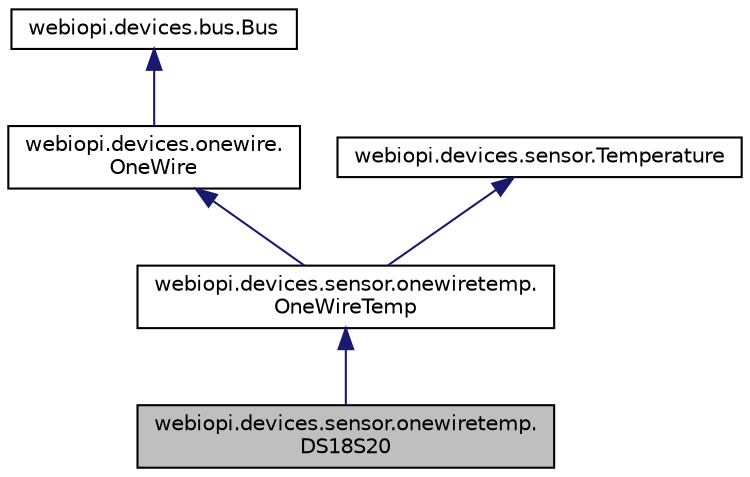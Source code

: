 digraph "webiopi.devices.sensor.onewiretemp.DS18S20"
{
  edge [fontname="Helvetica",fontsize="10",labelfontname="Helvetica",labelfontsize="10"];
  node [fontname="Helvetica",fontsize="10",shape=record];
  Node1 [label="webiopi.devices.sensor.onewiretemp.\lDS18S20",height=0.2,width=0.4,color="black", fillcolor="grey75", style="filled", fontcolor="black"];
  Node2 -> Node1 [dir="back",color="midnightblue",fontsize="10",style="solid",fontname="Helvetica"];
  Node2 [label="webiopi.devices.sensor.onewiretemp.\lOneWireTemp",height=0.2,width=0.4,color="black", fillcolor="white", style="filled",URL="$classwebiopi_1_1devices_1_1sensor_1_1onewiretemp_1_1OneWireTemp.html"];
  Node3 -> Node2 [dir="back",color="midnightblue",fontsize="10",style="solid",fontname="Helvetica"];
  Node3 [label="webiopi.devices.onewire.\lOneWire",height=0.2,width=0.4,color="black", fillcolor="white", style="filled",URL="$classwebiopi_1_1devices_1_1onewire_1_1OneWire.html"];
  Node4 -> Node3 [dir="back",color="midnightblue",fontsize="10",style="solid",fontname="Helvetica"];
  Node4 [label="webiopi.devices.bus.Bus",height=0.2,width=0.4,color="black", fillcolor="white", style="filled",URL="$classwebiopi_1_1devices_1_1bus_1_1Bus.html"];
  Node5 -> Node2 [dir="back",color="midnightblue",fontsize="10",style="solid",fontname="Helvetica"];
  Node5 [label="webiopi.devices.sensor.Temperature",height=0.2,width=0.4,color="black", fillcolor="white", style="filled",URL="$classwebiopi_1_1devices_1_1sensor_1_1Temperature.html"];
}
